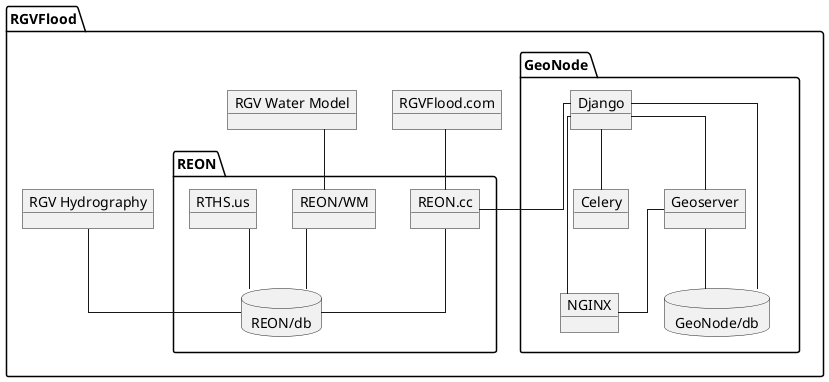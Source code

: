 @startuml
allowmixing
skinparam linetype ortho

package RGVFlood {
  object "RGVFlood.com" as rgvcc
  object "RGV Water Model" as rgvwm
  object "RGV Hydrography" as rgvdata

package GeoNode {
  object "Django" as django
  object "Geoserver" as geoserver
  object "Celery" as celery
  object "NGINX" as nginx
  database "GeoNode/db" as gndb
}
package REON {
  object "REON.cc" as cc
  object "REON/WM" as wm
  object "RTHS.us" as rths
  database "REON/db" as reondb
}
rgvcc -- cc
rgvwm -- wm
rgvdata -- reondb
django -- cc
django -- gndb
django -- celery
django -- geoserver
django -- nginx
geoserver -- nginx
geoserver -- gndb
wm -- reondb
rths -- reondb
cc -- reondb
}
@enduml